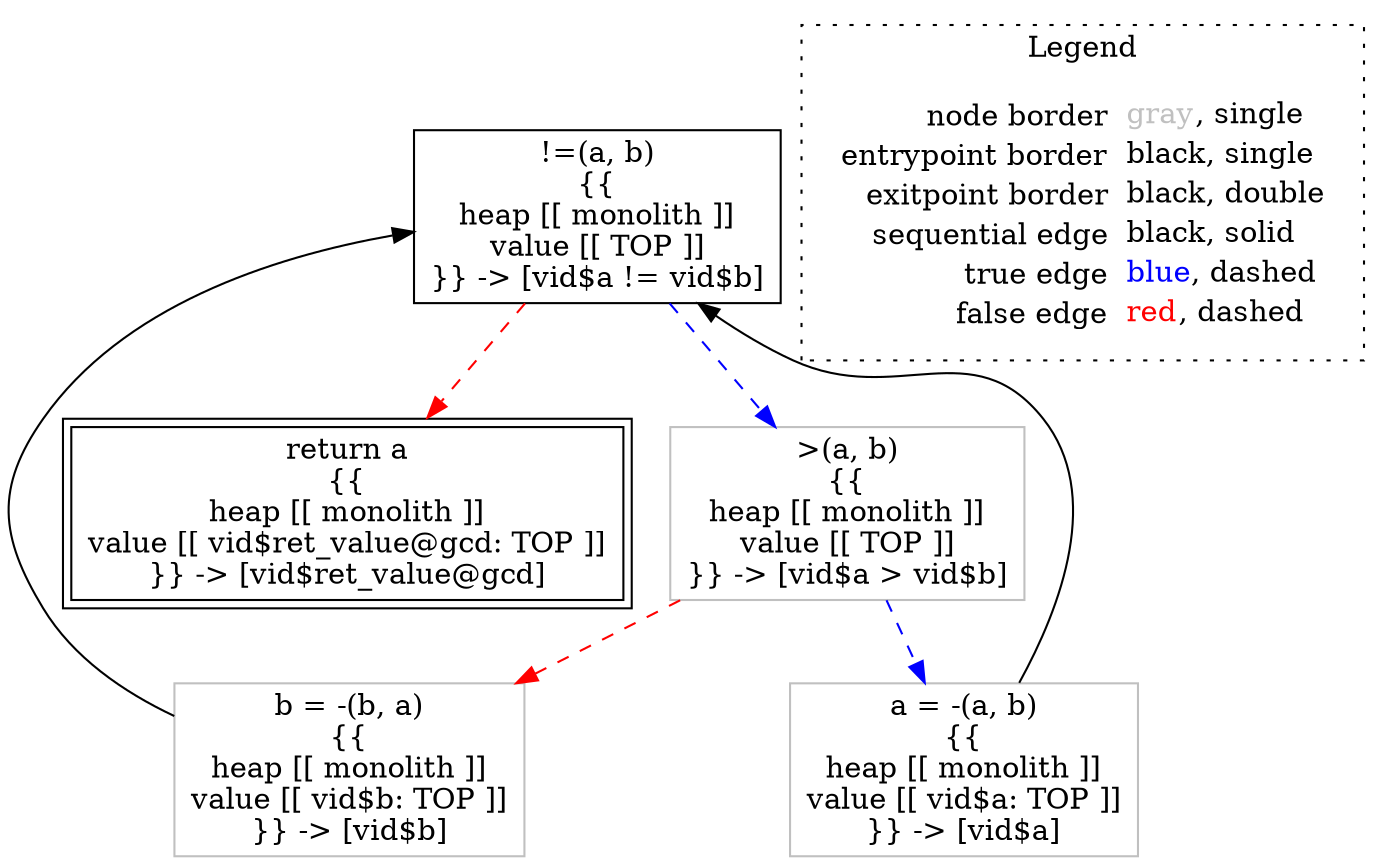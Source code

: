 digraph {
	"node0" [shape="rect",color="black",label=<!=(a, b)<BR/>{{<BR/>heap [[ monolith ]]<BR/>value [[ TOP ]]<BR/>}} -&gt; [vid$a != vid$b]>];
	"node1" [shape="rect",color="gray",label=<b = -(b, a)<BR/>{{<BR/>heap [[ monolith ]]<BR/>value [[ vid$b: TOP ]]<BR/>}} -&gt; [vid$b]>];
	"node2" [shape="rect",color="gray",label=<&gt;(a, b)<BR/>{{<BR/>heap [[ monolith ]]<BR/>value [[ TOP ]]<BR/>}} -&gt; [vid$a &gt; vid$b]>];
	"node3" [shape="rect",color="gray",label=<a = -(a, b)<BR/>{{<BR/>heap [[ monolith ]]<BR/>value [[ vid$a: TOP ]]<BR/>}} -&gt; [vid$a]>];
	"node4" [shape="rect",color="black",peripheries="2",label=<return a<BR/>{{<BR/>heap [[ monolith ]]<BR/>value [[ vid$ret_value@gcd: TOP ]]<BR/>}} -&gt; [vid$ret_value@gcd]>];
	"node1" -> "node0" [color="black"];
	"node2" -> "node1" [color="red",style="dashed"];
	"node2" -> "node3" [color="blue",style="dashed"];
	"node3" -> "node0" [color="black"];
	"node0" -> "node2" [color="blue",style="dashed"];
	"node0" -> "node4" [color="red",style="dashed"];
subgraph cluster_legend {
	label="Legend";
	style=dotted;
	node [shape=plaintext];
	"legend" [label=<<table border="0" cellpadding="2" cellspacing="0" cellborder="0"><tr><td align="right">node border&nbsp;</td><td align="left"><font color="gray">gray</font>, single</td></tr><tr><td align="right">entrypoint border&nbsp;</td><td align="left"><font color="black">black</font>, single</td></tr><tr><td align="right">exitpoint border&nbsp;</td><td align="left"><font color="black">black</font>, double</td></tr><tr><td align="right">sequential edge&nbsp;</td><td align="left"><font color="black">black</font>, solid</td></tr><tr><td align="right">true edge&nbsp;</td><td align="left"><font color="blue">blue</font>, dashed</td></tr><tr><td align="right">false edge&nbsp;</td><td align="left"><font color="red">red</font>, dashed</td></tr></table>>];
}

}
